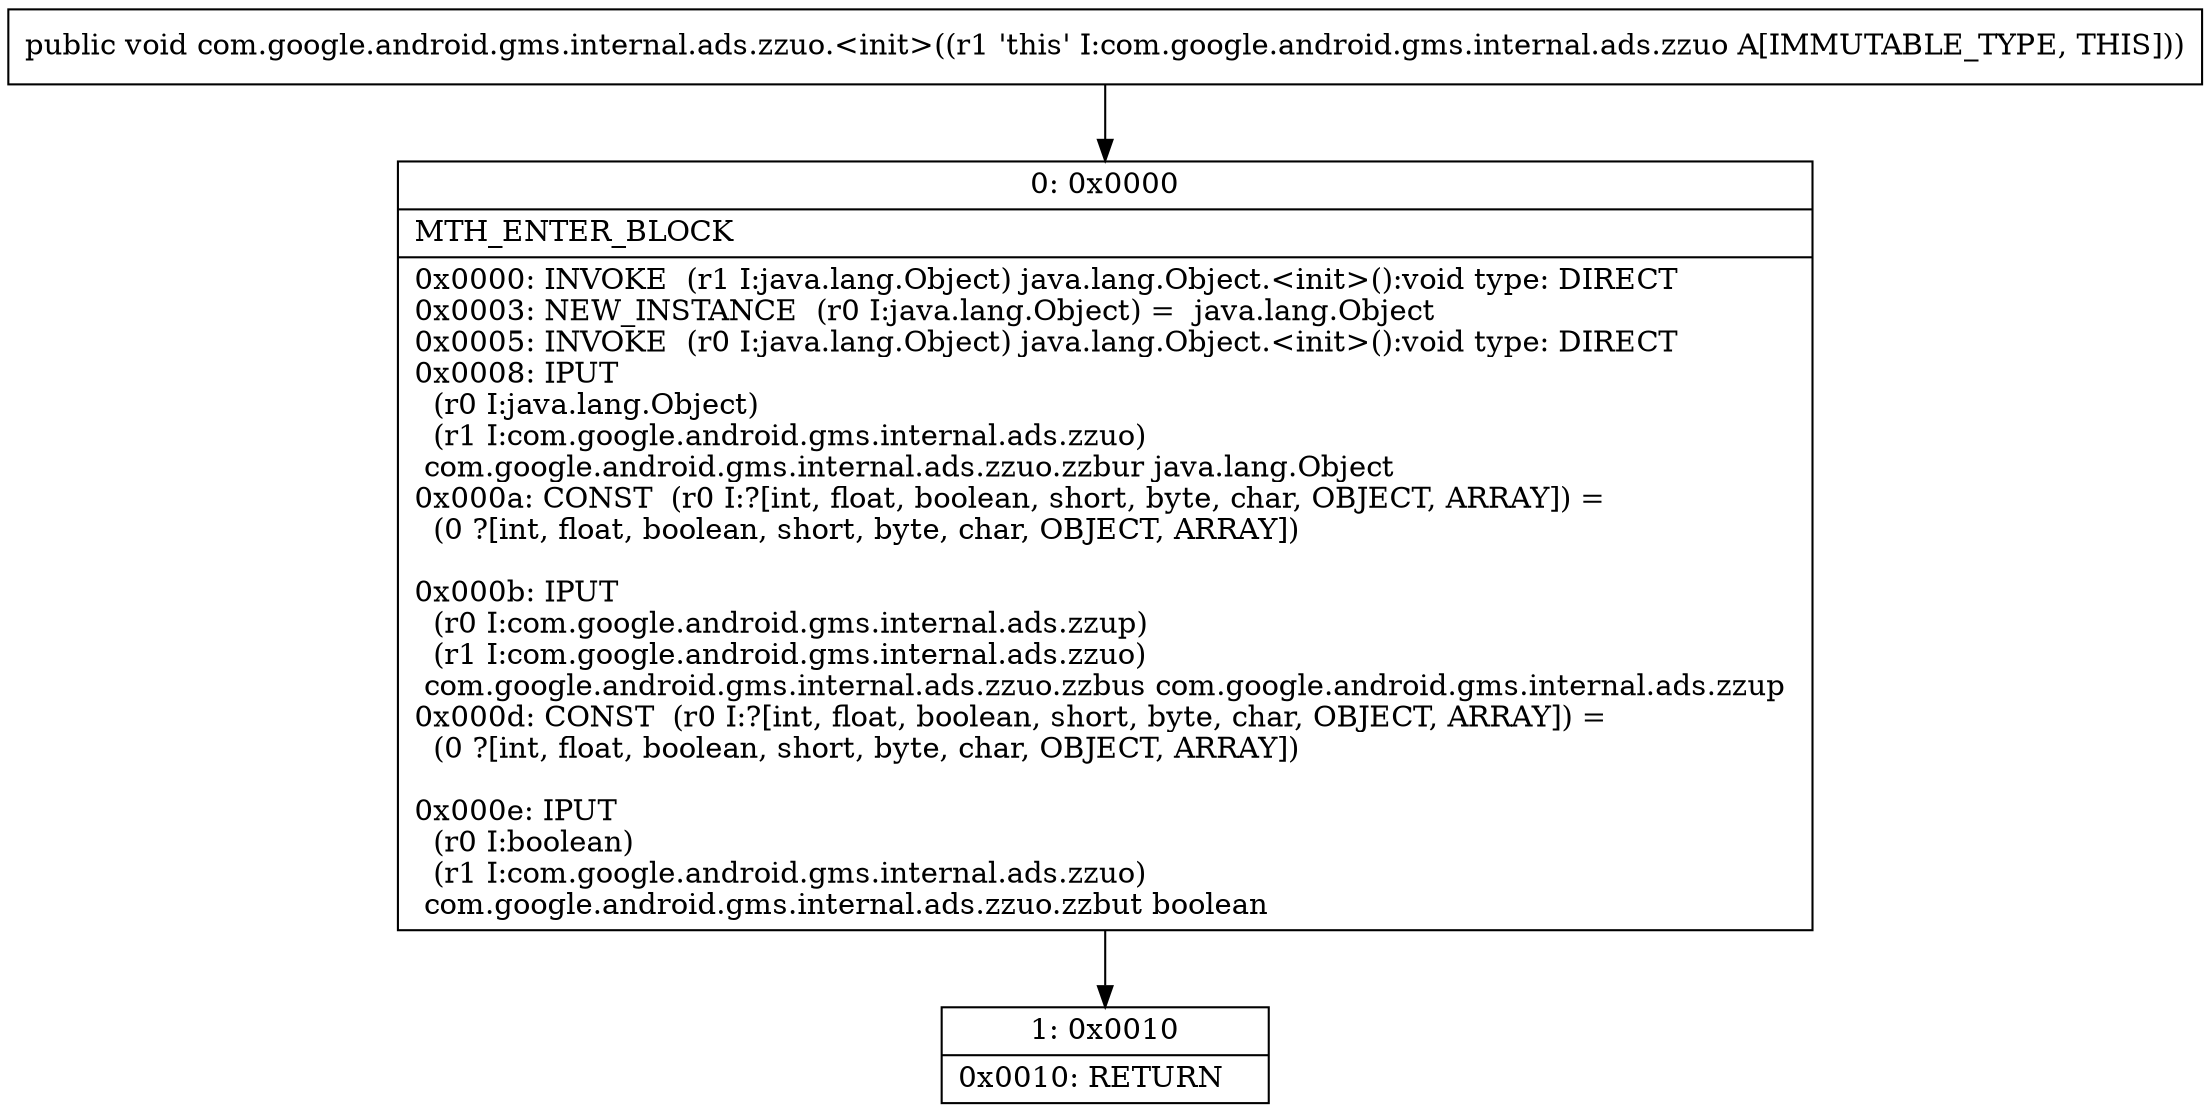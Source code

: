 digraph "CFG forcom.google.android.gms.internal.ads.zzuo.\<init\>()V" {
Node_0 [shape=record,label="{0\:\ 0x0000|MTH_ENTER_BLOCK\l|0x0000: INVOKE  (r1 I:java.lang.Object) java.lang.Object.\<init\>():void type: DIRECT \l0x0003: NEW_INSTANCE  (r0 I:java.lang.Object) =  java.lang.Object \l0x0005: INVOKE  (r0 I:java.lang.Object) java.lang.Object.\<init\>():void type: DIRECT \l0x0008: IPUT  \l  (r0 I:java.lang.Object)\l  (r1 I:com.google.android.gms.internal.ads.zzuo)\l com.google.android.gms.internal.ads.zzuo.zzbur java.lang.Object \l0x000a: CONST  (r0 I:?[int, float, boolean, short, byte, char, OBJECT, ARRAY]) = \l  (0 ?[int, float, boolean, short, byte, char, OBJECT, ARRAY])\l \l0x000b: IPUT  \l  (r0 I:com.google.android.gms.internal.ads.zzup)\l  (r1 I:com.google.android.gms.internal.ads.zzuo)\l com.google.android.gms.internal.ads.zzuo.zzbus com.google.android.gms.internal.ads.zzup \l0x000d: CONST  (r0 I:?[int, float, boolean, short, byte, char, OBJECT, ARRAY]) = \l  (0 ?[int, float, boolean, short, byte, char, OBJECT, ARRAY])\l \l0x000e: IPUT  \l  (r0 I:boolean)\l  (r1 I:com.google.android.gms.internal.ads.zzuo)\l com.google.android.gms.internal.ads.zzuo.zzbut boolean \l}"];
Node_1 [shape=record,label="{1\:\ 0x0010|0x0010: RETURN   \l}"];
MethodNode[shape=record,label="{public void com.google.android.gms.internal.ads.zzuo.\<init\>((r1 'this' I:com.google.android.gms.internal.ads.zzuo A[IMMUTABLE_TYPE, THIS])) }"];
MethodNode -> Node_0;
Node_0 -> Node_1;
}

